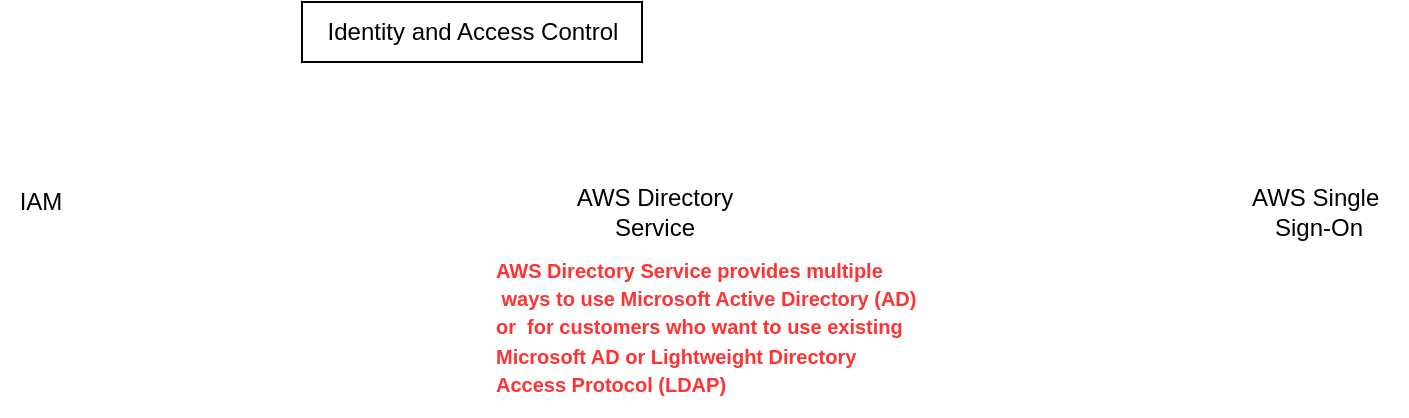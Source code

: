 <mxfile version="20.2.2" type="github">
  <diagram id="OgJnFtuqC-TfCC11IxQE" name="Page-1">
    <mxGraphModel dx="973" dy="464" grid="1" gridSize="10" guides="1" tooltips="1" connect="1" arrows="1" fold="1" page="1" pageScale="1" pageWidth="1654" pageHeight="1169" math="0" shadow="0">
      <root>
        <mxCell id="0" />
        <mxCell id="1" parent="0" />
        <mxCell id="KO169NFU9r2nEMWuAxQc-1" value="Identity and Access Control" style="text;html=1;align=center;verticalAlign=middle;resizable=0;points=[];autosize=1;strokeColor=default;fillColor=none;" vertex="1" parent="1">
          <mxGeometry x="220" y="35" width="170" height="30" as="geometry" />
        </mxCell>
        <mxCell id="KO169NFU9r2nEMWuAxQc-2" value="IAM" style="text;html=1;align=center;verticalAlign=middle;resizable=0;points=[];autosize=1;strokeColor=none;fillColor=none;" vertex="1" parent="1">
          <mxGeometry x="69" y="120" width="40" height="30" as="geometry" />
        </mxCell>
        <mxCell id="KO169NFU9r2nEMWuAxQc-3" value="AWS Directory &lt;br&gt;Service" style="text;html=1;align=center;verticalAlign=middle;resizable=0;points=[];autosize=1;strokeColor=none;fillColor=none;" vertex="1" parent="1">
          <mxGeometry x="345.5" y="120" width="100" height="40" as="geometry" />
        </mxCell>
        <mxCell id="KO169NFU9r2nEMWuAxQc-4" value="AWS Single&amp;nbsp;&lt;br&gt;Sign-On" style="text;html=1;align=center;verticalAlign=middle;resizable=0;points=[];autosize=1;strokeColor=none;fillColor=none;" vertex="1" parent="1">
          <mxGeometry x="682.5" y="120" width="90" height="40" as="geometry" />
        </mxCell>
        <mxCell id="KO169NFU9r2nEMWuAxQc-5" value="&lt;font color=&quot;#ff3333&quot; style=&quot;font-size: 10px;&quot;&gt;&lt;b&gt;AWS Directory Service provides multiple&lt;br&gt;&amp;nbsp;ways to use Microsoft Active Directory (AD) &lt;br&gt;or&amp;nbsp;&amp;nbsp;for customers who want to use existing &lt;br&gt;Microsoft AD or Lightweight Directory &lt;br&gt;Access Protocol (LDAP)&lt;/b&gt;&lt;/font&gt;" style="text;html=1;align=left;verticalAlign=middle;resizable=0;points=[];autosize=1;strokeColor=none;fillColor=none;" vertex="1" parent="1">
          <mxGeometry x="315" y="152" width="230" height="90" as="geometry" />
        </mxCell>
      </root>
    </mxGraphModel>
  </diagram>
</mxfile>
